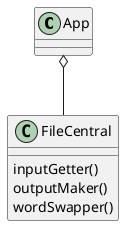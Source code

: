 /*
 *  UCF COP3330 Summer 2021 Assignment 3 Solution
 *  Copyright 2021 John Peachey
 */

@startuml
'https://plantuml.com/class-diagram


App o-- FileCentral


class App {

}

class FileCentral{
    inputGetter()
    outputMaker()
    wordSwapper()
}

@enduml